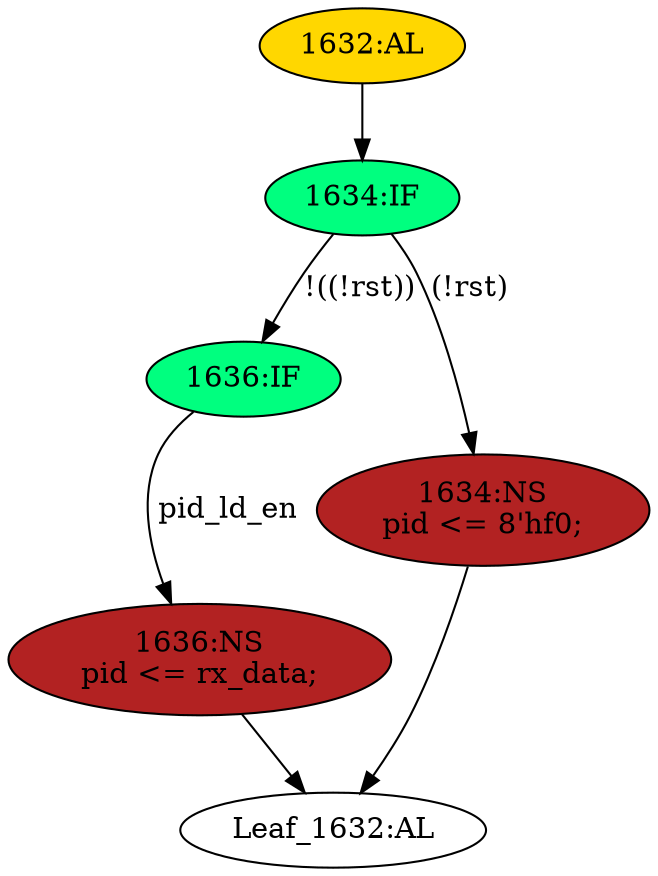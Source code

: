 strict digraph "" {
	node [label="\N"];
	"1632:AL"	 [ast="<pyverilog.vparser.ast.Always object at 0x7f13b5578f50>",
		clk_sens=True,
		fillcolor=gold,
		label="1632:AL",
		sens="['clk']",
		statements="[]",
		style=filled,
		typ=Always,
		use_var="['rst', 'rx_data', 'pid_ld_en']"];
	"1634:IF"	 [ast="<pyverilog.vparser.ast.IfStatement object at 0x7f13b5578ed0>",
		fillcolor=springgreen,
		label="1634:IF",
		statements="[]",
		style=filled,
		typ=IfStatement];
	"1632:AL" -> "1634:IF"	 [cond="[]",
		lineno=None];
	"Leaf_1632:AL"	 [def_var="['pid']",
		label="Leaf_1632:AL"];
	"1636:IF"	 [ast="<pyverilog.vparser.ast.IfStatement object at 0x7f13b5578fd0>",
		fillcolor=springgreen,
		label="1636:IF",
		statements="[]",
		style=filled,
		typ=IfStatement];
	"1634:IF" -> "1636:IF"	 [cond="['rst']",
		label="!((!rst))",
		lineno=1634];
	"1634:NS"	 [ast="<pyverilog.vparser.ast.NonblockingSubstitution object at 0x7f13b5568d10>",
		fillcolor=firebrick,
		label="1634:NS
pid <= 8'hf0;",
		statements="[<pyverilog.vparser.ast.NonblockingSubstitution object at 0x7f13b5568d10>]",
		style=filled,
		typ=NonblockingSubstitution];
	"1634:IF" -> "1634:NS"	 [cond="['rst']",
		label="(!rst)",
		lineno=1634];
	"1636:NS"	 [ast="<pyverilog.vparser.ast.NonblockingSubstitution object at 0x7f13b5568a50>",
		fillcolor=firebrick,
		label="1636:NS
pid <= rx_data;",
		statements="[<pyverilog.vparser.ast.NonblockingSubstitution object at 0x7f13b5568a50>]",
		style=filled,
		typ=NonblockingSubstitution];
	"1636:IF" -> "1636:NS"	 [cond="['pid_ld_en']",
		label=pid_ld_en,
		lineno=1636];
	"1634:NS" -> "Leaf_1632:AL"	 [cond="[]",
		lineno=None];
	"1636:NS" -> "Leaf_1632:AL"	 [cond="[]",
		lineno=None];
}
